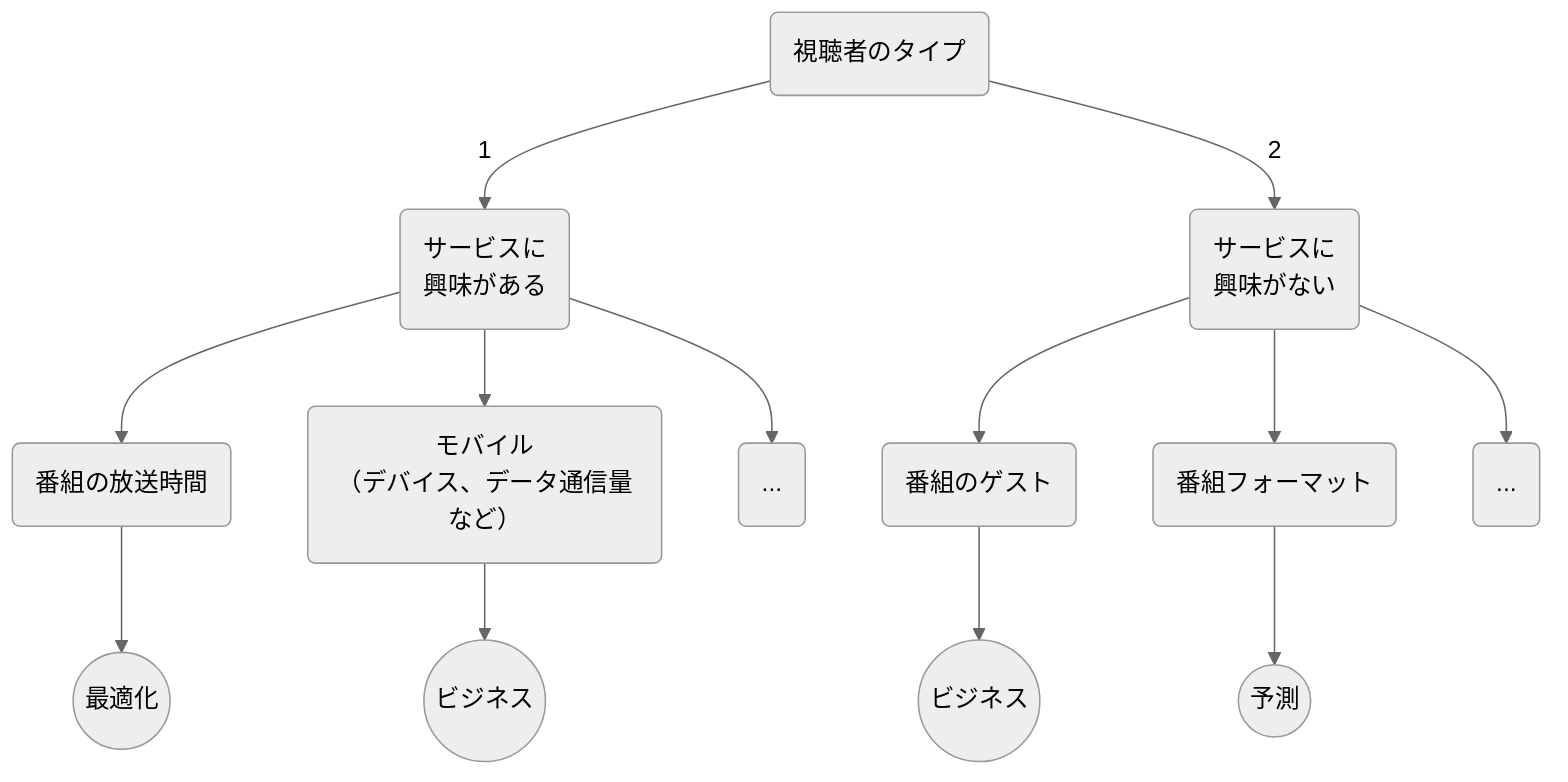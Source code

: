 %%{init: {'theme': 'neutral'}}%%

flowchart
  root("視聴者のタイプ")
  c1("サービスに<br>興味がある")
  c2("サービスに<br>興味がない")
  c11("番組の放送時間")
  c12("モバイル<br>（デバイス、データ通信量など）")
  c1x("...")
  c21("番組のゲスト")
  c22("番組フォーマット")
  c2x("...")
  c1a(("最適化"))
  c1b(("ビジネス"))
  c2a(("ビジネス"))
  c2b(("予測"))
  
  root -->|1| c1
  root -->|2| c2
  c1 --> c11
  c1 --> c12
  c1 --> c1x
  
  c2 --> c21
  c2 --> c22
  c2 --> c2x
  
  c11 --> c1a
  c12 --> c1b
  c21 --> c2a
  c22 --> c2b